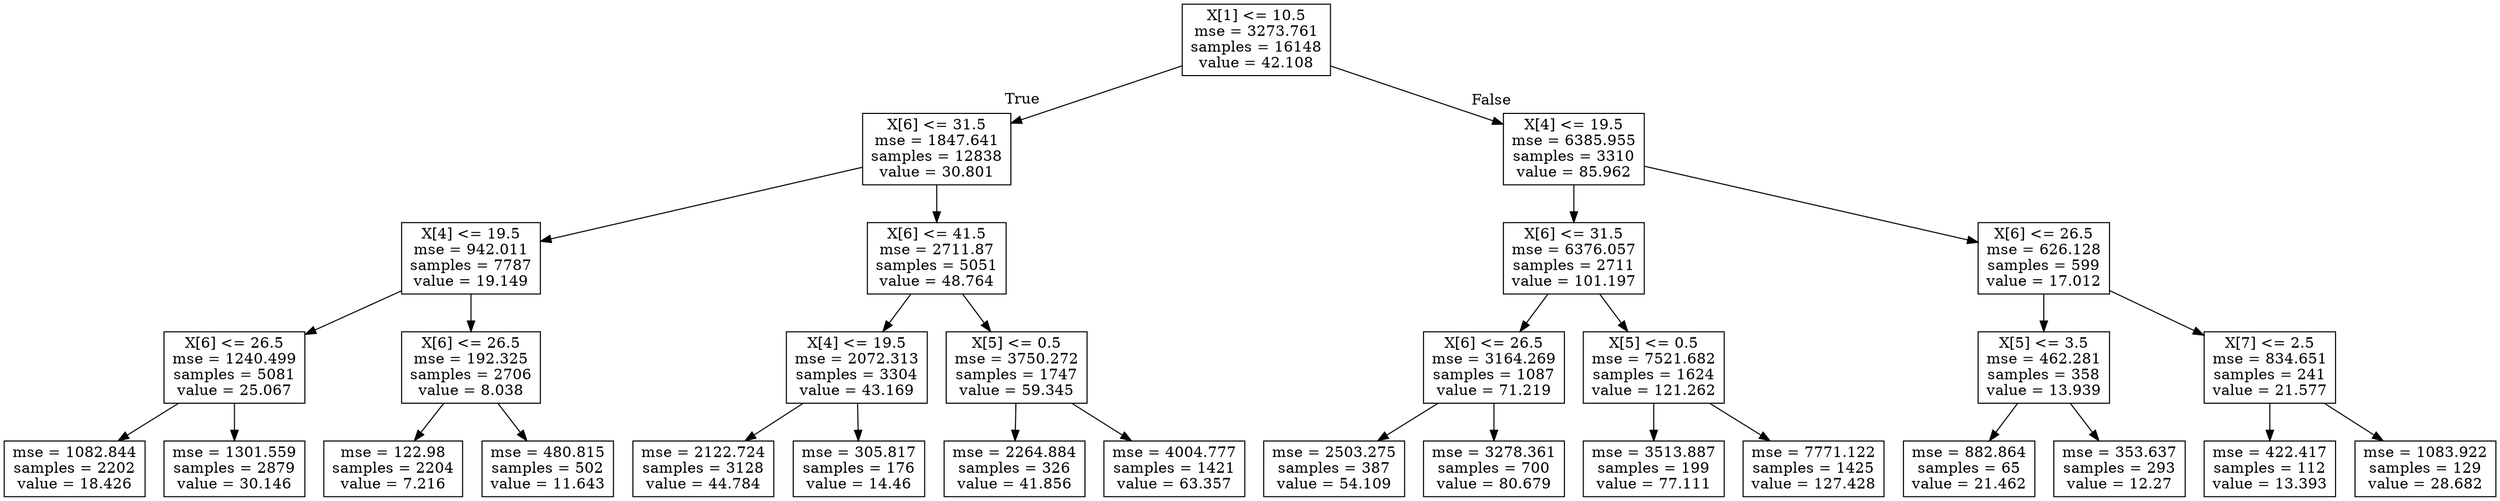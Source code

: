digraph Tree {
node [shape=box] ;
0 [label="X[1] <= 10.5\nmse = 3273.761\nsamples = 16148\nvalue = 42.108"] ;
1 [label="X[6] <= 31.5\nmse = 1847.641\nsamples = 12838\nvalue = 30.801"] ;
0 -> 1 [labeldistance=2.5, labelangle=45, headlabel="True"] ;
2 [label="X[4] <= 19.5\nmse = 942.011\nsamples = 7787\nvalue = 19.149"] ;
1 -> 2 ;
3 [label="X[6] <= 26.5\nmse = 1240.499\nsamples = 5081\nvalue = 25.067"] ;
2 -> 3 ;
4 [label="mse = 1082.844\nsamples = 2202\nvalue = 18.426"] ;
3 -> 4 ;
5 [label="mse = 1301.559\nsamples = 2879\nvalue = 30.146"] ;
3 -> 5 ;
6 [label="X[6] <= 26.5\nmse = 192.325\nsamples = 2706\nvalue = 8.038"] ;
2 -> 6 ;
7 [label="mse = 122.98\nsamples = 2204\nvalue = 7.216"] ;
6 -> 7 ;
8 [label="mse = 480.815\nsamples = 502\nvalue = 11.643"] ;
6 -> 8 ;
9 [label="X[6] <= 41.5\nmse = 2711.87\nsamples = 5051\nvalue = 48.764"] ;
1 -> 9 ;
10 [label="X[4] <= 19.5\nmse = 2072.313\nsamples = 3304\nvalue = 43.169"] ;
9 -> 10 ;
11 [label="mse = 2122.724\nsamples = 3128\nvalue = 44.784"] ;
10 -> 11 ;
12 [label="mse = 305.817\nsamples = 176\nvalue = 14.46"] ;
10 -> 12 ;
13 [label="X[5] <= 0.5\nmse = 3750.272\nsamples = 1747\nvalue = 59.345"] ;
9 -> 13 ;
14 [label="mse = 2264.884\nsamples = 326\nvalue = 41.856"] ;
13 -> 14 ;
15 [label="mse = 4004.777\nsamples = 1421\nvalue = 63.357"] ;
13 -> 15 ;
16 [label="X[4] <= 19.5\nmse = 6385.955\nsamples = 3310\nvalue = 85.962"] ;
0 -> 16 [labeldistance=2.5, labelangle=-45, headlabel="False"] ;
17 [label="X[6] <= 31.5\nmse = 6376.057\nsamples = 2711\nvalue = 101.197"] ;
16 -> 17 ;
18 [label="X[6] <= 26.5\nmse = 3164.269\nsamples = 1087\nvalue = 71.219"] ;
17 -> 18 ;
19 [label="mse = 2503.275\nsamples = 387\nvalue = 54.109"] ;
18 -> 19 ;
20 [label="mse = 3278.361\nsamples = 700\nvalue = 80.679"] ;
18 -> 20 ;
21 [label="X[5] <= 0.5\nmse = 7521.682\nsamples = 1624\nvalue = 121.262"] ;
17 -> 21 ;
22 [label="mse = 3513.887\nsamples = 199\nvalue = 77.111"] ;
21 -> 22 ;
23 [label="mse = 7771.122\nsamples = 1425\nvalue = 127.428"] ;
21 -> 23 ;
24 [label="X[6] <= 26.5\nmse = 626.128\nsamples = 599\nvalue = 17.012"] ;
16 -> 24 ;
25 [label="X[5] <= 3.5\nmse = 462.281\nsamples = 358\nvalue = 13.939"] ;
24 -> 25 ;
26 [label="mse = 882.864\nsamples = 65\nvalue = 21.462"] ;
25 -> 26 ;
27 [label="mse = 353.637\nsamples = 293\nvalue = 12.27"] ;
25 -> 27 ;
28 [label="X[7] <= 2.5\nmse = 834.651\nsamples = 241\nvalue = 21.577"] ;
24 -> 28 ;
29 [label="mse = 422.417\nsamples = 112\nvalue = 13.393"] ;
28 -> 29 ;
30 [label="mse = 1083.922\nsamples = 129\nvalue = 28.682"] ;
28 -> 30 ;
}